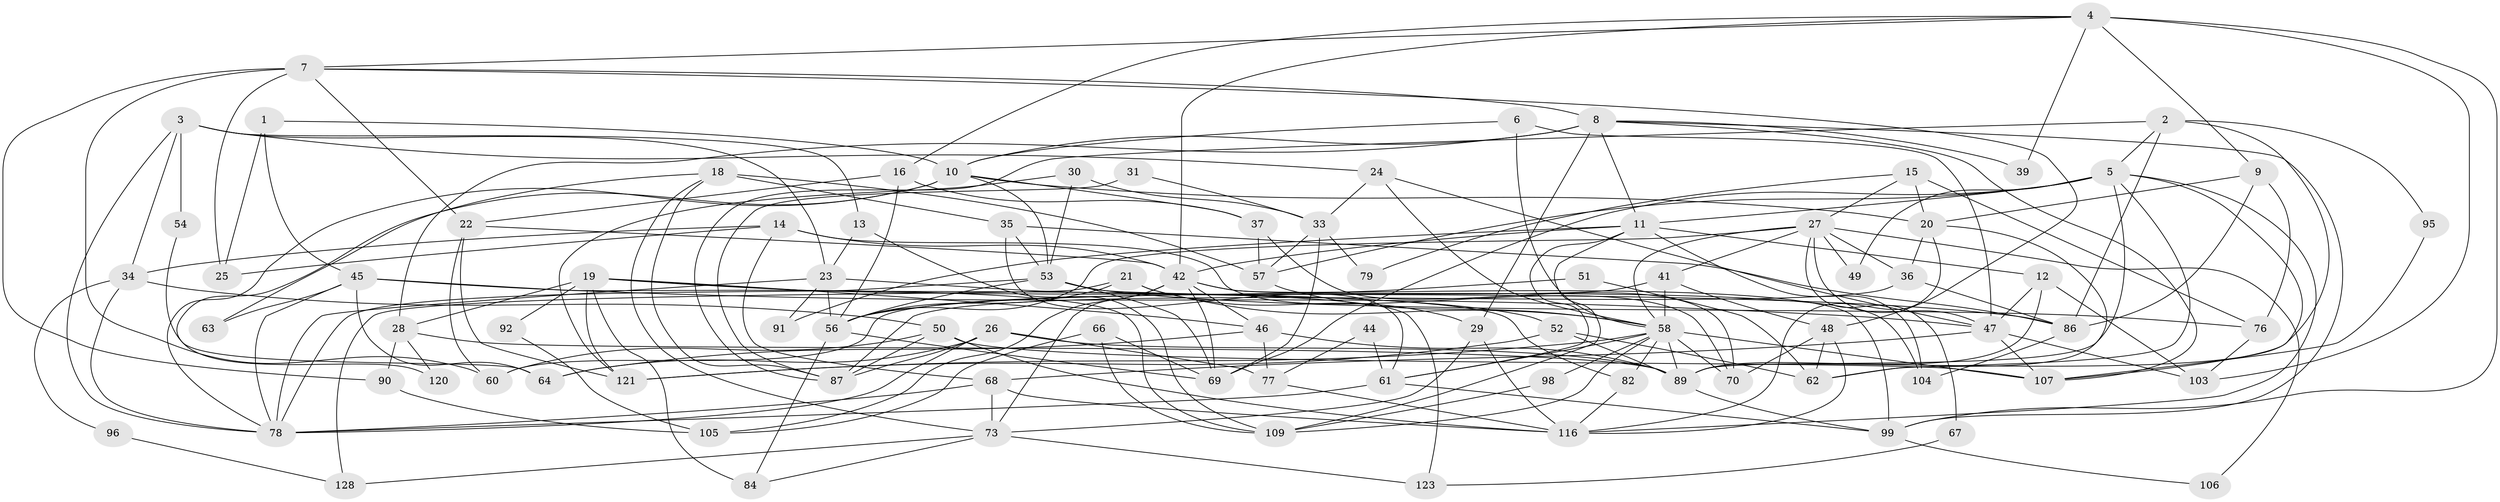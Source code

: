 // Generated by graph-tools (version 1.1) at 2025/52/02/27/25 19:52:05]
// undirected, 90 vertices, 215 edges
graph export_dot {
graph [start="1"]
  node [color=gray90,style=filled];
  1;
  2 [super="+32"];
  3 [super="+108"];
  4 [super="+43"];
  5 [super="+17"];
  6;
  7 [super="+102"];
  8 [super="+110"];
  9;
  10 [super="+114"];
  11 [super="+88"];
  12;
  13;
  14;
  15;
  16 [super="+71"];
  18 [super="+111"];
  19 [super="+74"];
  20 [super="+65"];
  21;
  22 [super="+85"];
  23 [super="+72"];
  24;
  25;
  26 [super="+55"];
  27 [super="+40"];
  28 [super="+83"];
  29;
  30;
  31;
  33 [super="+38"];
  34 [super="+94"];
  35;
  36;
  37;
  39;
  41;
  42 [super="+80"];
  44;
  45 [super="+113"];
  46 [super="+81"];
  47 [super="+93"];
  48 [super="+75"];
  49;
  50;
  51;
  52 [super="+127"];
  53 [super="+115"];
  54;
  56 [super="+124"];
  57 [super="+59"];
  58 [super="+117"];
  60;
  61 [super="+112"];
  62;
  63;
  64;
  66;
  67;
  68 [super="+129"];
  69;
  70 [super="+118"];
  73 [super="+119"];
  76;
  77;
  78 [super="+126"];
  79;
  82;
  84;
  86 [super="+101"];
  87 [super="+100"];
  89 [super="+97"];
  90;
  91;
  92;
  95;
  96;
  98;
  99;
  103;
  104;
  105;
  106;
  107 [super="+125"];
  109;
  116 [super="+122"];
  120;
  121;
  123;
  128;
  1 -- 45;
  1 -- 10;
  1 -- 25;
  2 -- 87;
  2 -- 95;
  2 -- 89;
  2 -- 5;
  2 -- 86;
  3 -- 78;
  3 -- 24;
  3 -- 13;
  3 -- 54;
  3 -- 23;
  3 -- 34;
  4 -- 9;
  4 -- 103;
  4 -- 99;
  4 -- 7;
  4 -- 39;
  4 -- 42;
  4 -- 16;
  5 -- 89;
  5 -- 62;
  5 -- 69;
  5 -- 49;
  5 -- 11;
  5 -- 107;
  5 -- 116;
  5 -- 57;
  6 -- 47;
  6 -- 10;
  6 -- 58;
  7 -- 25;
  7 -- 48;
  7 -- 90;
  7 -- 60;
  7 -- 22;
  7 -- 8;
  8 -- 11;
  8 -- 29;
  8 -- 39;
  8 -- 99;
  8 -- 107;
  8 -- 10;
  8 -- 28;
  9 -- 76;
  9 -- 20;
  9 -- 86;
  10 -- 37;
  10 -- 120;
  10 -- 20;
  10 -- 53;
  10 -- 78;
  11 -- 91;
  11 -- 104;
  11 -- 42;
  11 -- 12;
  11 -- 109;
  11 -- 61;
  12 -- 89;
  12 -- 103;
  12 -- 47;
  13 -- 109;
  13 -- 23;
  14 -- 25;
  14 -- 34;
  14 -- 42;
  14 -- 70;
  14 -- 68;
  15 -- 27;
  15 -- 76;
  15 -- 20;
  15 -- 79;
  16 -- 56;
  16 -- 22;
  16 -- 37;
  18 -- 57 [weight=2];
  18 -- 63;
  18 -- 73;
  18 -- 35;
  18 -- 87;
  19 -- 121;
  19 -- 82;
  19 -- 84;
  19 -- 92;
  19 -- 28;
  19 -- 46;
  19 -- 86;
  20 -- 36;
  20 -- 62;
  20 -- 116;
  21 -- 29;
  21 -- 128;
  21 -- 56;
  21 -- 58;
  22 -- 60;
  22 -- 42;
  22 -- 121;
  23 -- 78;
  23 -- 91;
  23 -- 56;
  23 -- 52;
  24 -- 33;
  24 -- 47;
  24 -- 58;
  26 -- 77;
  26 -- 89;
  26 -- 64;
  26 -- 87;
  26 -- 78;
  27 -- 36;
  27 -- 41;
  27 -- 56;
  27 -- 67;
  27 -- 47;
  27 -- 49;
  27 -- 106;
  27 -- 58;
  28 -- 90;
  28 -- 89;
  28 -- 120;
  29 -- 116;
  29 -- 73;
  30 -- 53;
  30 -- 121;
  30 -- 33;
  31 -- 87;
  31 -- 33;
  33 -- 57;
  33 -- 69;
  33 -- 79;
  34 -- 96;
  34 -- 50;
  34 -- 78;
  35 -- 61;
  35 -- 53;
  35 -- 86;
  36 -- 86;
  36 -- 87;
  37 -- 57;
  37 -- 70;
  41 -- 48;
  41 -- 60;
  41 -- 58;
  42 -- 69;
  42 -- 104;
  42 -- 99;
  42 -- 105;
  42 -- 46;
  42 -- 73;
  44 -- 77;
  44 -- 61;
  45 -- 47 [weight=2];
  45 -- 109;
  45 -- 63;
  45 -- 64;
  45 -- 78;
  46 -- 64;
  46 -- 89;
  46 -- 77;
  47 -- 103;
  47 -- 68;
  47 -- 107;
  48 -- 62;
  48 -- 116;
  48 -- 70;
  50 -- 87;
  50 -- 60;
  50 -- 107;
  50 -- 116;
  51 -- 62;
  51 -- 56;
  52 -- 121;
  52 -- 89;
  52 -- 62;
  53 -- 56;
  53 -- 69;
  53 -- 123;
  53 -- 76;
  53 -- 78;
  54 -- 64;
  56 -- 69;
  56 -- 84;
  57 -- 58;
  58 -- 98;
  58 -- 109;
  58 -- 89;
  58 -- 70;
  58 -- 107;
  58 -- 82;
  58 -- 121;
  58 -- 61;
  61 -- 78;
  61 -- 99;
  66 -- 109;
  66 -- 69;
  66 -- 105;
  67 -- 123;
  68 -- 78;
  68 -- 116;
  68 -- 73;
  73 -- 123;
  73 -- 128;
  73 -- 84;
  76 -- 103;
  77 -- 116;
  82 -- 116;
  86 -- 104;
  89 -- 99;
  90 -- 105;
  92 -- 105;
  95 -- 107;
  96 -- 128;
  98 -- 109;
  99 -- 106;
}

